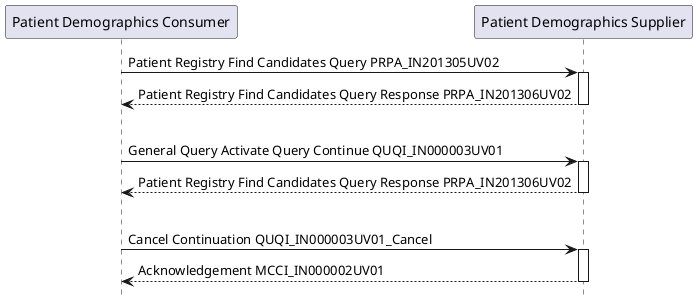 @startuml
hide footbox

participant "Patient Demographics Consumer" as CON
participant "Patient Demographics Supplier" as SUP

CON -> SUP :Patient Registry Find Candidates Query PRPA_IN201305UV02
activate SUP
SUP --> CON : Patient Registry Find Candidates Query Response PRPA_IN201306UV02
deactivate SUP
|||
CON -> SUP :General Query Activate Query Continue QUQI_IN000003UV01
activate SUP
SUP --> CON : Patient Registry Find Candidates Query Response PRPA_IN201306UV02
deactivate SUP
|||
CON -> SUP :Cancel Continuation QUQI_IN000003UV01_Cancel
activate SUP
SUP --> CON : Acknowledgement MCCI_IN000002UV01
deactivate SUP
@enduml